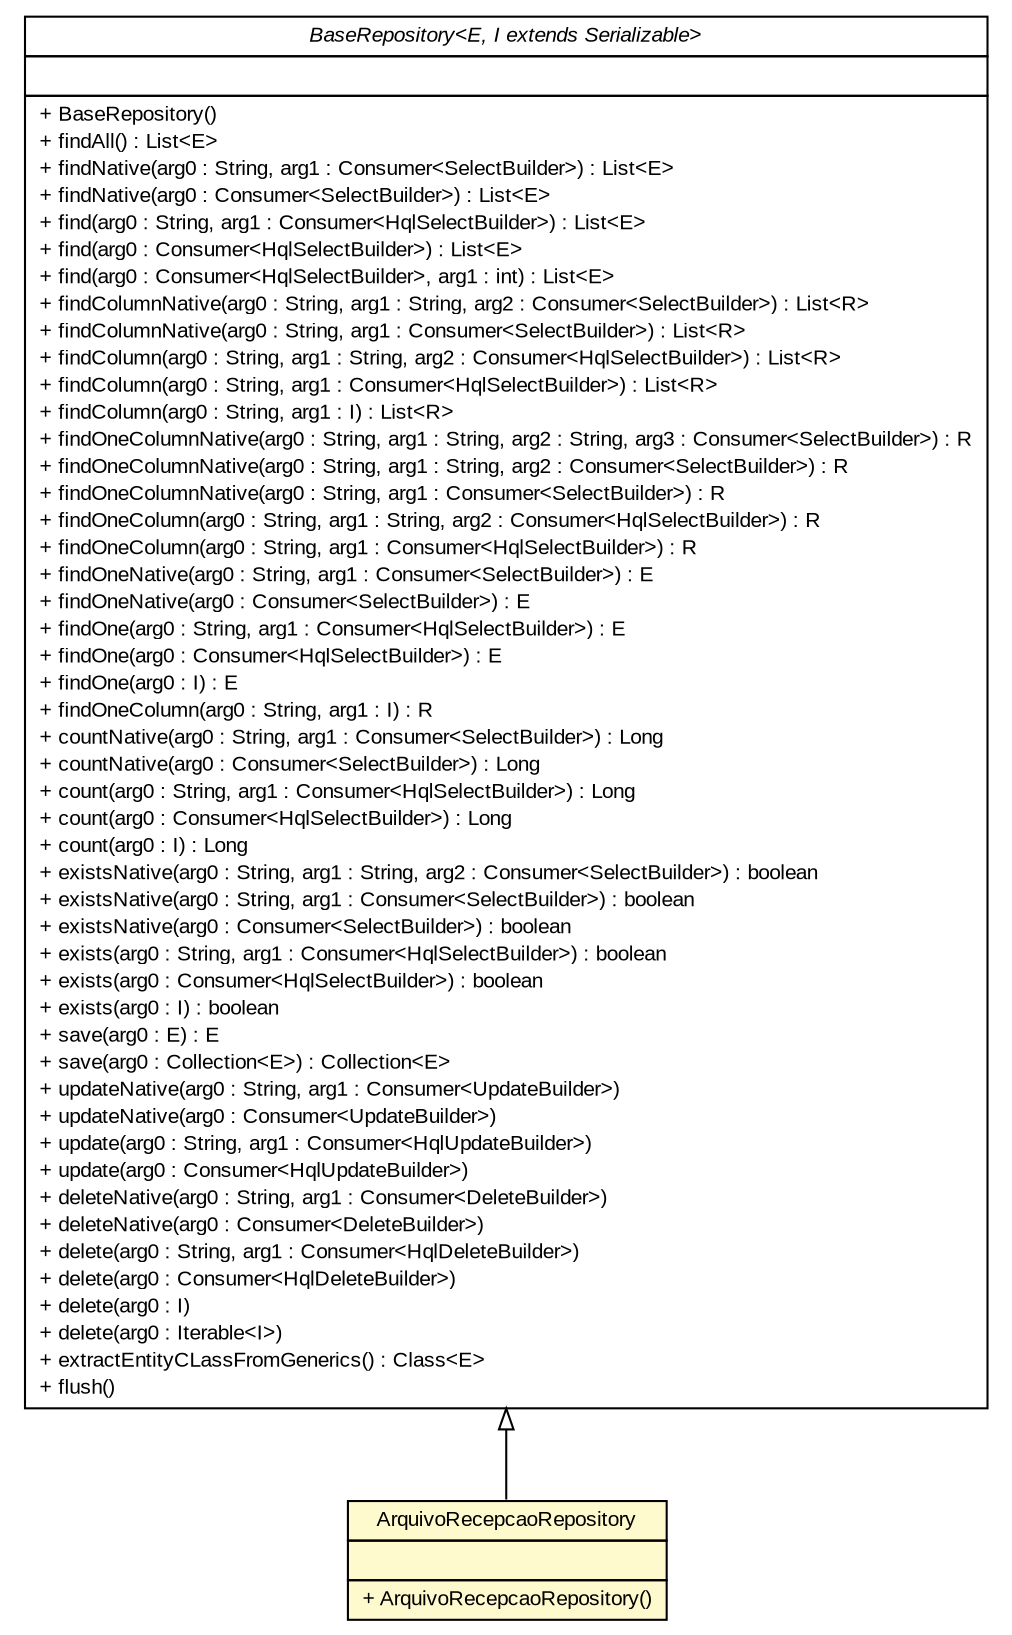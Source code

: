 #!/usr/local/bin/dot
#
# Class diagram 
# Generated by UMLGraph version R5_6 (http://www.umlgraph.org/)
#

digraph G {
	edge [fontname="arial",fontsize=10,labelfontname="arial",labelfontsize=10];
	node [fontname="arial",fontsize=10,shape=plaintext];
	nodesep=0.25;
	ranksep=0.5;
	// br.gov.to.sefaz.arr.persistence.repository.ArquivoRecepcaoRepository
	c23918 [label=<<table title="br.gov.to.sefaz.arr.persistence.repository.ArquivoRecepcaoRepository" border="0" cellborder="1" cellspacing="0" cellpadding="2" port="p" bgcolor="lemonChiffon" href="./ArquivoRecepcaoRepository.html">
		<tr><td><table border="0" cellspacing="0" cellpadding="1">
<tr><td align="center" balign="center"> ArquivoRecepcaoRepository </td></tr>
		</table></td></tr>
		<tr><td><table border="0" cellspacing="0" cellpadding="1">
<tr><td align="left" balign="left">  </td></tr>
		</table></td></tr>
		<tr><td><table border="0" cellspacing="0" cellpadding="1">
<tr><td align="left" balign="left"> + ArquivoRecepcaoRepository() </td></tr>
		</table></td></tr>
		</table>>, URL="./ArquivoRecepcaoRepository.html", fontname="arial", fontcolor="black", fontsize=10.0];
	//br.gov.to.sefaz.arr.persistence.repository.ArquivoRecepcaoRepository extends br.gov.to.sefaz.persistence.repository.BaseRepository<br.gov.to.sefaz.arr.persistence.entity.ArquivoRecepcao, java.lang.Long>
	c24039:p -> c23918:p [dir=back,arrowtail=empty];
	// br.gov.to.sefaz.persistence.repository.BaseRepository<E, I extends java.io.Serializable>
	c24039 [label=<<table title="br.gov.to.sefaz.persistence.repository.BaseRepository" border="0" cellborder="1" cellspacing="0" cellpadding="2" port="p" href="http://java.sun.com/j2se/1.4.2/docs/api/br/gov/to/sefaz/persistence/repository/BaseRepository.html">
		<tr><td><table border="0" cellspacing="0" cellpadding="1">
<tr><td align="center" balign="center"><font face="arial italic"> BaseRepository&lt;E, I extends Serializable&gt; </font></td></tr>
		</table></td></tr>
		<tr><td><table border="0" cellspacing="0" cellpadding="1">
<tr><td align="left" balign="left">  </td></tr>
		</table></td></tr>
		<tr><td><table border="0" cellspacing="0" cellpadding="1">
<tr><td align="left" balign="left"> + BaseRepository() </td></tr>
<tr><td align="left" balign="left"> + findAll() : List&lt;E&gt; </td></tr>
<tr><td align="left" balign="left"> + findNative(arg0 : String, arg1 : Consumer&lt;SelectBuilder&gt;) : List&lt;E&gt; </td></tr>
<tr><td align="left" balign="left"> + findNative(arg0 : Consumer&lt;SelectBuilder&gt;) : List&lt;E&gt; </td></tr>
<tr><td align="left" balign="left"> + find(arg0 : String, arg1 : Consumer&lt;HqlSelectBuilder&gt;) : List&lt;E&gt; </td></tr>
<tr><td align="left" balign="left"> + find(arg0 : Consumer&lt;HqlSelectBuilder&gt;) : List&lt;E&gt; </td></tr>
<tr><td align="left" balign="left"> + find(arg0 : Consumer&lt;HqlSelectBuilder&gt;, arg1 : int) : List&lt;E&gt; </td></tr>
<tr><td align="left" balign="left"> + findColumnNative(arg0 : String, arg1 : String, arg2 : Consumer&lt;SelectBuilder&gt;) : List&lt;R&gt; </td></tr>
<tr><td align="left" balign="left"> + findColumnNative(arg0 : String, arg1 : Consumer&lt;SelectBuilder&gt;) : List&lt;R&gt; </td></tr>
<tr><td align="left" balign="left"> + findColumn(arg0 : String, arg1 : String, arg2 : Consumer&lt;HqlSelectBuilder&gt;) : List&lt;R&gt; </td></tr>
<tr><td align="left" balign="left"> + findColumn(arg0 : String, arg1 : Consumer&lt;HqlSelectBuilder&gt;) : List&lt;R&gt; </td></tr>
<tr><td align="left" balign="left"> + findColumn(arg0 : String, arg1 : I) : List&lt;R&gt; </td></tr>
<tr><td align="left" balign="left"> + findOneColumnNative(arg0 : String, arg1 : String, arg2 : String, arg3 : Consumer&lt;SelectBuilder&gt;) : R </td></tr>
<tr><td align="left" balign="left"> + findOneColumnNative(arg0 : String, arg1 : String, arg2 : Consumer&lt;SelectBuilder&gt;) : R </td></tr>
<tr><td align="left" balign="left"> + findOneColumnNative(arg0 : String, arg1 : Consumer&lt;SelectBuilder&gt;) : R </td></tr>
<tr><td align="left" balign="left"> + findOneColumn(arg0 : String, arg1 : String, arg2 : Consumer&lt;HqlSelectBuilder&gt;) : R </td></tr>
<tr><td align="left" balign="left"> + findOneColumn(arg0 : String, arg1 : Consumer&lt;HqlSelectBuilder&gt;) : R </td></tr>
<tr><td align="left" balign="left"> + findOneNative(arg0 : String, arg1 : Consumer&lt;SelectBuilder&gt;) : E </td></tr>
<tr><td align="left" balign="left"> + findOneNative(arg0 : Consumer&lt;SelectBuilder&gt;) : E </td></tr>
<tr><td align="left" balign="left"> + findOne(arg0 : String, arg1 : Consumer&lt;HqlSelectBuilder&gt;) : E </td></tr>
<tr><td align="left" balign="left"> + findOne(arg0 : Consumer&lt;HqlSelectBuilder&gt;) : E </td></tr>
<tr><td align="left" balign="left"> + findOne(arg0 : I) : E </td></tr>
<tr><td align="left" balign="left"> + findOneColumn(arg0 : String, arg1 : I) : R </td></tr>
<tr><td align="left" balign="left"> + countNative(arg0 : String, arg1 : Consumer&lt;SelectBuilder&gt;) : Long </td></tr>
<tr><td align="left" balign="left"> + countNative(arg0 : Consumer&lt;SelectBuilder&gt;) : Long </td></tr>
<tr><td align="left" balign="left"> + count(arg0 : String, arg1 : Consumer&lt;HqlSelectBuilder&gt;) : Long </td></tr>
<tr><td align="left" balign="left"> + count(arg0 : Consumer&lt;HqlSelectBuilder&gt;) : Long </td></tr>
<tr><td align="left" balign="left"> + count(arg0 : I) : Long </td></tr>
<tr><td align="left" balign="left"> + existsNative(arg0 : String, arg1 : String, arg2 : Consumer&lt;SelectBuilder&gt;) : boolean </td></tr>
<tr><td align="left" balign="left"> + existsNative(arg0 : String, arg1 : Consumer&lt;SelectBuilder&gt;) : boolean </td></tr>
<tr><td align="left" balign="left"> + existsNative(arg0 : Consumer&lt;SelectBuilder&gt;) : boolean </td></tr>
<tr><td align="left" balign="left"> + exists(arg0 : String, arg1 : Consumer&lt;HqlSelectBuilder&gt;) : boolean </td></tr>
<tr><td align="left" balign="left"> + exists(arg0 : Consumer&lt;HqlSelectBuilder&gt;) : boolean </td></tr>
<tr><td align="left" balign="left"> + exists(arg0 : I) : boolean </td></tr>
<tr><td align="left" balign="left"> + save(arg0 : E) : E </td></tr>
<tr><td align="left" balign="left"> + save(arg0 : Collection&lt;E&gt;) : Collection&lt;E&gt; </td></tr>
<tr><td align="left" balign="left"> + updateNative(arg0 : String, arg1 : Consumer&lt;UpdateBuilder&gt;) </td></tr>
<tr><td align="left" balign="left"> + updateNative(arg0 : Consumer&lt;UpdateBuilder&gt;) </td></tr>
<tr><td align="left" balign="left"> + update(arg0 : String, arg1 : Consumer&lt;HqlUpdateBuilder&gt;) </td></tr>
<tr><td align="left" balign="left"> + update(arg0 : Consumer&lt;HqlUpdateBuilder&gt;) </td></tr>
<tr><td align="left" balign="left"> + deleteNative(arg0 : String, arg1 : Consumer&lt;DeleteBuilder&gt;) </td></tr>
<tr><td align="left" balign="left"> + deleteNative(arg0 : Consumer&lt;DeleteBuilder&gt;) </td></tr>
<tr><td align="left" balign="left"> + delete(arg0 : String, arg1 : Consumer&lt;HqlDeleteBuilder&gt;) </td></tr>
<tr><td align="left" balign="left"> + delete(arg0 : Consumer&lt;HqlDeleteBuilder&gt;) </td></tr>
<tr><td align="left" balign="left"> + delete(arg0 : I) </td></tr>
<tr><td align="left" balign="left"> + delete(arg0 : Iterable&lt;I&gt;) </td></tr>
<tr><td align="left" balign="left"> + extractEntityCLassFromGenerics() : Class&lt;E&gt; </td></tr>
<tr><td align="left" balign="left"> + flush() </td></tr>
		</table></td></tr>
		</table>>, URL="http://java.sun.com/j2se/1.4.2/docs/api/br/gov/to/sefaz/persistence/repository/BaseRepository.html", fontname="arial", fontcolor="black", fontsize=10.0];
}

